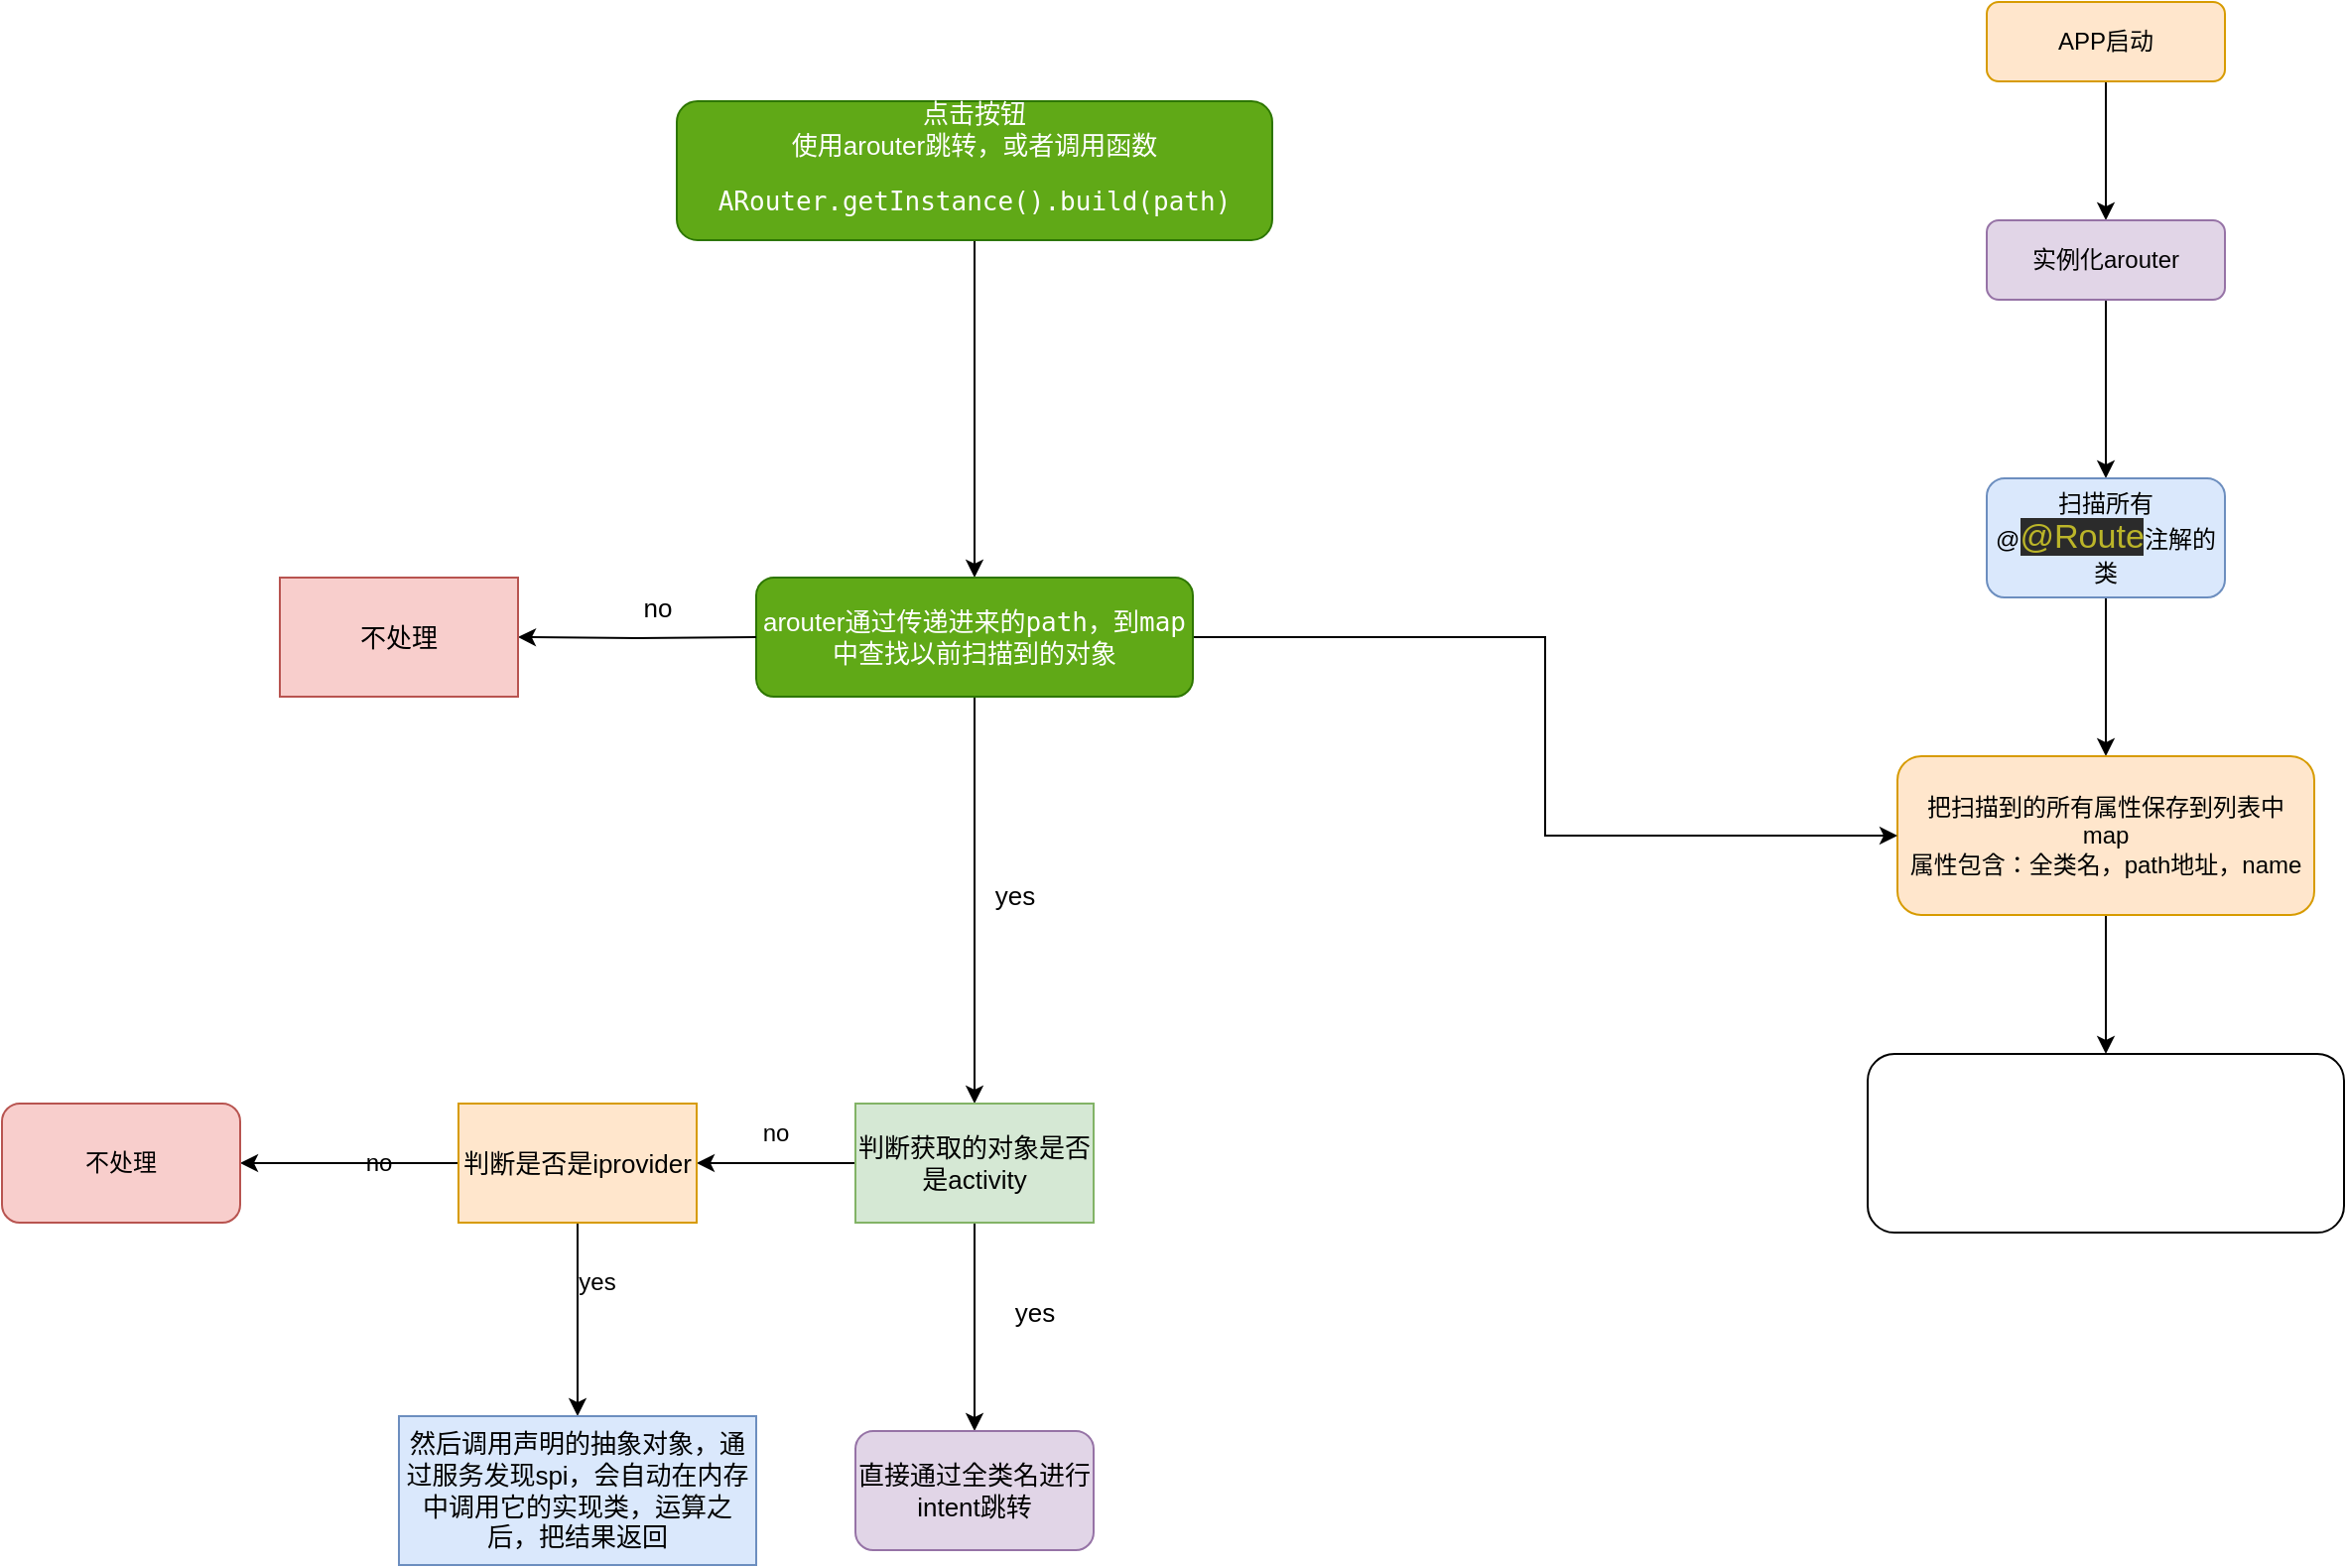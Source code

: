 <mxfile version="16.2.2" type="github">
  <diagram id="C5RBs43oDa-KdzZeNtuy" name="Page-1">
    <mxGraphModel dx="2249" dy="905" grid="1" gridSize="10" guides="1" tooltips="1" connect="1" arrows="1" fold="1" page="1" pageScale="1" pageWidth="827" pageHeight="1169" math="0" shadow="0">
      <root>
        <mxCell id="WIyWlLk6GJQsqaUBKTNV-0" />
        <mxCell id="WIyWlLk6GJQsqaUBKTNV-1" parent="WIyWlLk6GJQsqaUBKTNV-0" />
        <mxCell id="lKY-BgDjoh4vxxJiajSs-1" style="edgeStyle=orthogonalEdgeStyle;rounded=0;orthogonalLoop=1;jettySize=auto;html=1;" parent="WIyWlLk6GJQsqaUBKTNV-1" source="WIyWlLk6GJQsqaUBKTNV-3" target="lKY-BgDjoh4vxxJiajSs-0" edge="1">
          <mxGeometry relative="1" as="geometry" />
        </mxCell>
        <mxCell id="WIyWlLk6GJQsqaUBKTNV-3" value="APP启动" style="rounded=1;whiteSpace=wrap;html=1;fontSize=12;glass=0;strokeWidth=1;shadow=0;fillColor=#ffe6cc;strokeColor=#d79b00;" parent="WIyWlLk6GJQsqaUBKTNV-1" vertex="1">
          <mxGeometry x="340" y="30" width="120" height="40" as="geometry" />
        </mxCell>
        <mxCell id="lKY-BgDjoh4vxxJiajSs-4" style="edgeStyle=orthogonalEdgeStyle;rounded=0;orthogonalLoop=1;jettySize=auto;html=1;exitX=0.5;exitY=1;exitDx=0;exitDy=0;" parent="WIyWlLk6GJQsqaUBKTNV-1" source="lKY-BgDjoh4vxxJiajSs-0" target="lKY-BgDjoh4vxxJiajSs-3" edge="1">
          <mxGeometry relative="1" as="geometry" />
        </mxCell>
        <mxCell id="lKY-BgDjoh4vxxJiajSs-0" value="实例化arouter" style="rounded=1;whiteSpace=wrap;html=1;fontSize=12;glass=0;strokeWidth=1;shadow=0;fillColor=#e1d5e7;strokeColor=#9673a6;" parent="WIyWlLk6GJQsqaUBKTNV-1" vertex="1">
          <mxGeometry x="340" y="140" width="120" height="40" as="geometry" />
        </mxCell>
        <mxCell id="lKY-BgDjoh4vxxJiajSs-6" value="" style="edgeStyle=orthogonalEdgeStyle;rounded=0;orthogonalLoop=1;jettySize=auto;html=1;" parent="WIyWlLk6GJQsqaUBKTNV-1" source="lKY-BgDjoh4vxxJiajSs-3" target="lKY-BgDjoh4vxxJiajSs-5" edge="1">
          <mxGeometry relative="1" as="geometry" />
        </mxCell>
        <mxCell id="lKY-BgDjoh4vxxJiajSs-3" value="扫描所有@&lt;span style=&quot;color: rgb(187 , 181 , 41) ; background-color: rgb(43 , 43 , 43) ; font-size: 12.8pt&quot;&gt;@Route&lt;/span&gt;&lt;span style=&quot;font-family: &amp;#34;helvetica&amp;#34;&quot;&gt;注解的类&lt;/span&gt;" style="rounded=1;whiteSpace=wrap;html=1;fillColor=#dae8fc;strokeColor=#6c8ebf;" parent="WIyWlLk6GJQsqaUBKTNV-1" vertex="1">
          <mxGeometry x="340" y="270" width="120" height="60" as="geometry" />
        </mxCell>
        <mxCell id="lKY-BgDjoh4vxxJiajSs-8" value="" style="edgeStyle=orthogonalEdgeStyle;rounded=0;orthogonalLoop=1;jettySize=auto;html=1;" parent="WIyWlLk6GJQsqaUBKTNV-1" source="lKY-BgDjoh4vxxJiajSs-5" target="lKY-BgDjoh4vxxJiajSs-7" edge="1">
          <mxGeometry relative="1" as="geometry" />
        </mxCell>
        <mxCell id="lKY-BgDjoh4vxxJiajSs-5" value="把扫描到的所有属性保存到列表中&lt;br&gt;map&lt;br&gt;属性包含：全类名，path地址，name" style="whiteSpace=wrap;html=1;rounded=1;fillColor=#ffe6cc;strokeColor=#d79b00;" parent="WIyWlLk6GJQsqaUBKTNV-1" vertex="1">
          <mxGeometry x="295" y="410" width="210" height="80" as="geometry" />
        </mxCell>
        <mxCell id="lKY-BgDjoh4vxxJiajSs-7" value="" style="whiteSpace=wrap;html=1;rounded=1;" parent="WIyWlLk6GJQsqaUBKTNV-1" vertex="1">
          <mxGeometry x="280" y="560" width="240" height="90" as="geometry" />
        </mxCell>
        <mxCell id="lKY-BgDjoh4vxxJiajSs-12" value="" style="edgeStyle=orthogonalEdgeStyle;rounded=0;orthogonalLoop=1;jettySize=auto;html=1;fontSize=13;fontColor=#000000;" parent="WIyWlLk6GJQsqaUBKTNV-1" source="lKY-BgDjoh4vxxJiajSs-9" target="lKY-BgDjoh4vxxJiajSs-11" edge="1">
          <mxGeometry relative="1" as="geometry" />
        </mxCell>
        <mxCell id="lKY-BgDjoh4vxxJiajSs-9" value="点击按钮&lt;br style=&quot;font-size: 13px&quot;&gt;使用arouter跳转，或者调用函数&lt;br style=&quot;font-size: 13px&quot;&gt;&lt;pre style=&quot;font-family: &amp;#34;jetbrains mono&amp;#34; , monospace ; font-size: 13px&quot;&gt;ARouter.getInstance().build(path)&lt;/pre&gt;" style="rounded=1;whiteSpace=wrap;html=1;fontSize=13;fillColor=#60a917;fontColor=#ffffff;strokeColor=#2D7600;" parent="WIyWlLk6GJQsqaUBKTNV-1" vertex="1">
          <mxGeometry x="-320" y="80" width="300" height="70" as="geometry" />
        </mxCell>
        <mxCell id="lKY-BgDjoh4vxxJiajSs-14" style="edgeStyle=orthogonalEdgeStyle;rounded=0;orthogonalLoop=1;jettySize=auto;html=1;exitX=1;exitY=0.5;exitDx=0;exitDy=0;entryX=0;entryY=0.5;entryDx=0;entryDy=0;fontSize=13;fontColor=#000000;" parent="WIyWlLk6GJQsqaUBKTNV-1" source="lKY-BgDjoh4vxxJiajSs-11" target="lKY-BgDjoh4vxxJiajSs-5" edge="1">
          <mxGeometry relative="1" as="geometry" />
        </mxCell>
        <mxCell id="lKY-BgDjoh4vxxJiajSs-16" value="" style="edgeStyle=orthogonalEdgeStyle;rounded=0;orthogonalLoop=1;jettySize=auto;html=1;fontSize=13;fontColor=#000000;entryX=0.5;entryY=0;entryDx=0;entryDy=0;" parent="WIyWlLk6GJQsqaUBKTNV-1" source="lKY-BgDjoh4vxxJiajSs-11" edge="1">
          <mxGeometry relative="1" as="geometry">
            <mxPoint x="-170" y="585" as="targetPoint" />
          </mxGeometry>
        </mxCell>
        <mxCell id="lKY-BgDjoh4vxxJiajSs-11" value="arouter通过传递进来的&lt;span style=&quot;font-family: &amp;#34;jetbrains mono&amp;#34; , monospace&quot;&gt;path，到map中查找以前扫描到的对象&lt;/span&gt;" style="whiteSpace=wrap;html=1;fontSize=13;fillColor=#60a917;strokeColor=#2D7600;fontColor=#ffffff;rounded=1;" parent="WIyWlLk6GJQsqaUBKTNV-1" vertex="1">
          <mxGeometry x="-280" y="320" width="220" height="60" as="geometry" />
        </mxCell>
        <mxCell id="lKY-BgDjoh4vxxJiajSs-21" value="" style="edgeStyle=orthogonalEdgeStyle;rounded=0;orthogonalLoop=1;jettySize=auto;html=1;fontSize=13;fontColor=#000000;" parent="WIyWlLk6GJQsqaUBKTNV-1" target="lKY-BgDjoh4vxxJiajSs-20" edge="1">
          <mxGeometry relative="1" as="geometry">
            <mxPoint x="-280" y="350" as="sourcePoint" />
          </mxGeometry>
        </mxCell>
        <mxCell id="lKY-BgDjoh4vxxJiajSs-28" style="edgeStyle=orthogonalEdgeStyle;rounded=0;orthogonalLoop=1;jettySize=auto;html=1;exitX=0.5;exitY=1;exitDx=0;exitDy=0;fontSize=13;fontColor=#000000;" parent="WIyWlLk6GJQsqaUBKTNV-1" source="lKY-BgDjoh4vxxJiajSs-18" edge="1">
          <mxGeometry relative="1" as="geometry">
            <mxPoint x="-170" y="750" as="targetPoint" />
          </mxGeometry>
        </mxCell>
        <mxCell id="rFCglLOGvMhFkkKLhLlN-1" value="" style="edgeStyle=orthogonalEdgeStyle;rounded=0;orthogonalLoop=1;jettySize=auto;html=1;" edge="1" parent="WIyWlLk6GJQsqaUBKTNV-1" source="lKY-BgDjoh4vxxJiajSs-18" target="rFCglLOGvMhFkkKLhLlN-0">
          <mxGeometry relative="1" as="geometry" />
        </mxCell>
        <mxCell id="lKY-BgDjoh4vxxJiajSs-18" value="判断获取的对象是否是activity" style="whiteSpace=wrap;html=1;fontSize=13;labelBackgroundColor=none;fillColor=#d5e8d4;strokeColor=#82b366;" parent="WIyWlLk6GJQsqaUBKTNV-1" vertex="1">
          <mxGeometry x="-230" y="585" width="120" height="60" as="geometry" />
        </mxCell>
        <mxCell id="lKY-BgDjoh4vxxJiajSs-20" value="不处理" style="whiteSpace=wrap;html=1;fontSize=13;labelBackgroundColor=none;fillColor=#f8cecc;strokeColor=#b85450;" parent="WIyWlLk6GJQsqaUBKTNV-1" vertex="1">
          <mxGeometry x="-520" y="320" width="120" height="60" as="geometry" />
        </mxCell>
        <mxCell id="lKY-BgDjoh4vxxJiajSs-23" value="no" style="text;html=1;align=center;verticalAlign=middle;resizable=0;points=[];autosize=1;strokeColor=none;fillColor=none;fontSize=13;fontColor=#000000;" parent="WIyWlLk6GJQsqaUBKTNV-1" vertex="1">
          <mxGeometry x="-345" y="325" width="30" height="20" as="geometry" />
        </mxCell>
        <mxCell id="lKY-BgDjoh4vxxJiajSs-24" value="yes" style="text;html=1;align=center;verticalAlign=middle;resizable=0;points=[];autosize=1;strokeColor=none;fillColor=none;fontSize=13;fontColor=#000000;" parent="WIyWlLk6GJQsqaUBKTNV-1" vertex="1">
          <mxGeometry x="-170" y="470" width="40" height="20" as="geometry" />
        </mxCell>
        <mxCell id="lKY-BgDjoh4vxxJiajSs-29" value="直接通过全类名进行intent跳转" style="rounded=1;whiteSpace=wrap;html=1;labelBackgroundColor=none;fontSize=13;fillColor=#e1d5e7;strokeColor=#9673a6;" parent="WIyWlLk6GJQsqaUBKTNV-1" vertex="1">
          <mxGeometry x="-230" y="750" width="120" height="60" as="geometry" />
        </mxCell>
        <mxCell id="lKY-BgDjoh4vxxJiajSs-30" value="yes" style="text;html=1;align=center;verticalAlign=middle;resizable=0;points=[];autosize=1;strokeColor=none;fillColor=none;fontSize=13;fontColor=#000000;" parent="WIyWlLk6GJQsqaUBKTNV-1" vertex="1">
          <mxGeometry x="-160" y="680" width="40" height="20" as="geometry" />
        </mxCell>
        <mxCell id="rFCglLOGvMhFkkKLhLlN-4" value="" style="edgeStyle=orthogonalEdgeStyle;rounded=0;orthogonalLoop=1;jettySize=auto;html=1;" edge="1" parent="WIyWlLk6GJQsqaUBKTNV-1" source="rFCglLOGvMhFkkKLhLlN-0" target="rFCglLOGvMhFkkKLhLlN-3">
          <mxGeometry relative="1" as="geometry" />
        </mxCell>
        <mxCell id="rFCglLOGvMhFkkKLhLlN-8" style="edgeStyle=orthogonalEdgeStyle;rounded=0;orthogonalLoop=1;jettySize=auto;html=1;exitX=0;exitY=0.5;exitDx=0;exitDy=0;entryX=1;entryY=0.5;entryDx=0;entryDy=0;" edge="1" parent="WIyWlLk6GJQsqaUBKTNV-1" source="rFCglLOGvMhFkkKLhLlN-0" target="rFCglLOGvMhFkkKLhLlN-7">
          <mxGeometry relative="1" as="geometry" />
        </mxCell>
        <mxCell id="rFCglLOGvMhFkkKLhLlN-0" value="判断是否是iprovider" style="whiteSpace=wrap;html=1;fontSize=13;labelBackgroundColor=none;fillColor=#ffe6cc;strokeColor=#d79b00;" vertex="1" parent="WIyWlLk6GJQsqaUBKTNV-1">
          <mxGeometry x="-430" y="585" width="120" height="60" as="geometry" />
        </mxCell>
        <mxCell id="rFCglLOGvMhFkkKLhLlN-2" value="no" style="text;html=1;strokeColor=none;fillColor=none;align=center;verticalAlign=middle;whiteSpace=wrap;rounded=0;" vertex="1" parent="WIyWlLk6GJQsqaUBKTNV-1">
          <mxGeometry x="-300" y="585" width="60" height="30" as="geometry" />
        </mxCell>
        <mxCell id="rFCglLOGvMhFkkKLhLlN-3" value="然后调用声明的抽象对象，通过服务发现spi，会自动在内存中调用它的实现类，运算之后，把结果返回" style="whiteSpace=wrap;html=1;fontSize=13;labelBackgroundColor=none;fillColor=#dae8fc;strokeColor=#6c8ebf;" vertex="1" parent="WIyWlLk6GJQsqaUBKTNV-1">
          <mxGeometry x="-460" y="742.5" width="180" height="75" as="geometry" />
        </mxCell>
        <mxCell id="rFCglLOGvMhFkkKLhLlN-5" value="no" style="text;html=1;strokeColor=none;fillColor=none;align=center;verticalAlign=middle;whiteSpace=wrap;rounded=0;" vertex="1" parent="WIyWlLk6GJQsqaUBKTNV-1">
          <mxGeometry x="-500" y="600" width="60" height="30" as="geometry" />
        </mxCell>
        <mxCell id="rFCglLOGvMhFkkKLhLlN-6" value="yes" style="text;html=1;strokeColor=none;fillColor=none;align=center;verticalAlign=middle;whiteSpace=wrap;rounded=0;" vertex="1" parent="WIyWlLk6GJQsqaUBKTNV-1">
          <mxGeometry x="-390" y="660" width="60" height="30" as="geometry" />
        </mxCell>
        <mxCell id="rFCglLOGvMhFkkKLhLlN-7" value="不处理" style="rounded=1;whiteSpace=wrap;html=1;fillColor=#f8cecc;strokeColor=#b85450;" vertex="1" parent="WIyWlLk6GJQsqaUBKTNV-1">
          <mxGeometry x="-660" y="585" width="120" height="60" as="geometry" />
        </mxCell>
      </root>
    </mxGraphModel>
  </diagram>
</mxfile>
